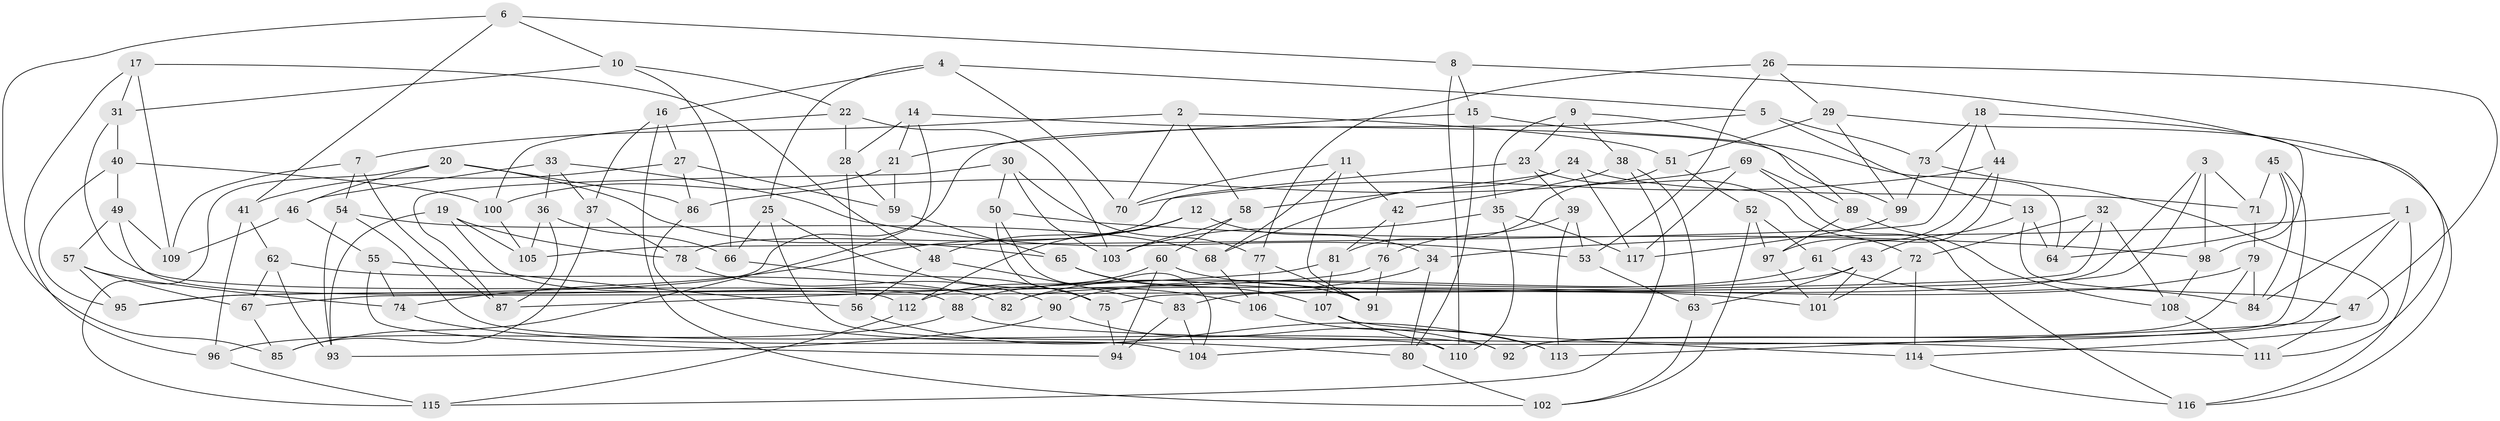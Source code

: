 // coarse degree distribution, {4: 0.0851063829787234, 7: 0.19148936170212766, 6: 0.5106382978723404, 5: 0.1276595744680851, 9: 0.02127659574468085, 8: 0.06382978723404255}
// Generated by graph-tools (version 1.1) at 2025/38/03/04/25 23:38:09]
// undirected, 117 vertices, 234 edges
graph export_dot {
  node [color=gray90,style=filled];
  1;
  2;
  3;
  4;
  5;
  6;
  7;
  8;
  9;
  10;
  11;
  12;
  13;
  14;
  15;
  16;
  17;
  18;
  19;
  20;
  21;
  22;
  23;
  24;
  25;
  26;
  27;
  28;
  29;
  30;
  31;
  32;
  33;
  34;
  35;
  36;
  37;
  38;
  39;
  40;
  41;
  42;
  43;
  44;
  45;
  46;
  47;
  48;
  49;
  50;
  51;
  52;
  53;
  54;
  55;
  56;
  57;
  58;
  59;
  60;
  61;
  62;
  63;
  64;
  65;
  66;
  67;
  68;
  69;
  70;
  71;
  72;
  73;
  74;
  75;
  76;
  77;
  78;
  79;
  80;
  81;
  82;
  83;
  84;
  85;
  86;
  87;
  88;
  89;
  90;
  91;
  92;
  93;
  94;
  95;
  96;
  97;
  98;
  99;
  100;
  101;
  102;
  103;
  104;
  105;
  106;
  107;
  108;
  109;
  110;
  111;
  112;
  113;
  114;
  115;
  116;
  117;
  1 -- 84;
  1 -- 116;
  1 -- 34;
  1 -- 92;
  2 -- 51;
  2 -- 70;
  2 -- 7;
  2 -- 58;
  3 -- 71;
  3 -- 82;
  3 -- 98;
  3 -- 75;
  4 -- 5;
  4 -- 25;
  4 -- 16;
  4 -- 70;
  5 -- 73;
  5 -- 13;
  5 -- 95;
  6 -- 41;
  6 -- 8;
  6 -- 10;
  6 -- 85;
  7 -- 87;
  7 -- 54;
  7 -- 109;
  8 -- 110;
  8 -- 15;
  8 -- 111;
  9 -- 89;
  9 -- 38;
  9 -- 23;
  9 -- 35;
  10 -- 66;
  10 -- 22;
  10 -- 31;
  11 -- 70;
  11 -- 68;
  11 -- 91;
  11 -- 42;
  12 -- 112;
  12 -- 48;
  12 -- 34;
  12 -- 74;
  13 -- 64;
  13 -- 43;
  13 -- 47;
  14 -- 99;
  14 -- 85;
  14 -- 21;
  14 -- 28;
  15 -- 21;
  15 -- 64;
  15 -- 80;
  16 -- 102;
  16 -- 37;
  16 -- 27;
  17 -- 31;
  17 -- 48;
  17 -- 96;
  17 -- 109;
  18 -- 98;
  18 -- 73;
  18 -- 105;
  18 -- 44;
  19 -- 105;
  19 -- 93;
  19 -- 82;
  19 -- 78;
  20 -- 65;
  20 -- 46;
  20 -- 86;
  20 -- 115;
  21 -- 59;
  21 -- 100;
  22 -- 100;
  22 -- 103;
  22 -- 28;
  23 -- 78;
  23 -- 39;
  23 -- 72;
  24 -- 71;
  24 -- 68;
  24 -- 58;
  24 -- 117;
  25 -- 66;
  25 -- 106;
  25 -- 110;
  26 -- 29;
  26 -- 47;
  26 -- 77;
  26 -- 53;
  27 -- 86;
  27 -- 59;
  27 -- 41;
  28 -- 56;
  28 -- 59;
  29 -- 51;
  29 -- 116;
  29 -- 99;
  30 -- 50;
  30 -- 77;
  30 -- 103;
  30 -- 87;
  31 -- 88;
  31 -- 40;
  32 -- 64;
  32 -- 72;
  32 -- 108;
  32 -- 67;
  33 -- 36;
  33 -- 37;
  33 -- 53;
  33 -- 46;
  34 -- 80;
  34 -- 82;
  35 -- 110;
  35 -- 103;
  35 -- 117;
  36 -- 105;
  36 -- 87;
  36 -- 66;
  37 -- 85;
  37 -- 78;
  38 -- 63;
  38 -- 42;
  38 -- 115;
  39 -- 76;
  39 -- 113;
  39 -- 53;
  40 -- 100;
  40 -- 95;
  40 -- 49;
  41 -- 62;
  41 -- 96;
  42 -- 76;
  42 -- 81;
  43 -- 90;
  43 -- 63;
  43 -- 101;
  44 -- 97;
  44 -- 61;
  44 -- 70;
  45 -- 64;
  45 -- 104;
  45 -- 84;
  45 -- 71;
  46 -- 55;
  46 -- 109;
  47 -- 111;
  47 -- 113;
  48 -- 56;
  48 -- 83;
  49 -- 57;
  49 -- 109;
  49 -- 112;
  50 -- 98;
  50 -- 104;
  50 -- 75;
  51 -- 81;
  51 -- 52;
  52 -- 102;
  52 -- 61;
  52 -- 97;
  53 -- 63;
  54 -- 92;
  54 -- 68;
  54 -- 93;
  55 -- 56;
  55 -- 94;
  55 -- 74;
  56 -- 113;
  57 -- 67;
  57 -- 74;
  57 -- 95;
  58 -- 60;
  58 -- 103;
  59 -- 65;
  60 -- 112;
  60 -- 101;
  60 -- 94;
  61 -- 84;
  61 -- 88;
  62 -- 93;
  62 -- 82;
  62 -- 67;
  63 -- 102;
  65 -- 107;
  65 -- 91;
  66 -- 75;
  67 -- 85;
  68 -- 106;
  69 -- 89;
  69 -- 86;
  69 -- 117;
  69 -- 116;
  71 -- 79;
  72 -- 101;
  72 -- 114;
  73 -- 99;
  73 -- 114;
  74 -- 80;
  75 -- 94;
  76 -- 95;
  76 -- 91;
  77 -- 106;
  77 -- 91;
  78 -- 90;
  79 -- 83;
  79 -- 84;
  79 -- 92;
  80 -- 102;
  81 -- 107;
  81 -- 87;
  83 -- 94;
  83 -- 104;
  86 -- 104;
  88 -- 111;
  88 -- 96;
  89 -- 97;
  89 -- 108;
  90 -- 93;
  90 -- 92;
  96 -- 115;
  97 -- 101;
  98 -- 108;
  99 -- 117;
  100 -- 105;
  106 -- 113;
  107 -- 114;
  107 -- 110;
  108 -- 111;
  112 -- 115;
  114 -- 116;
}
